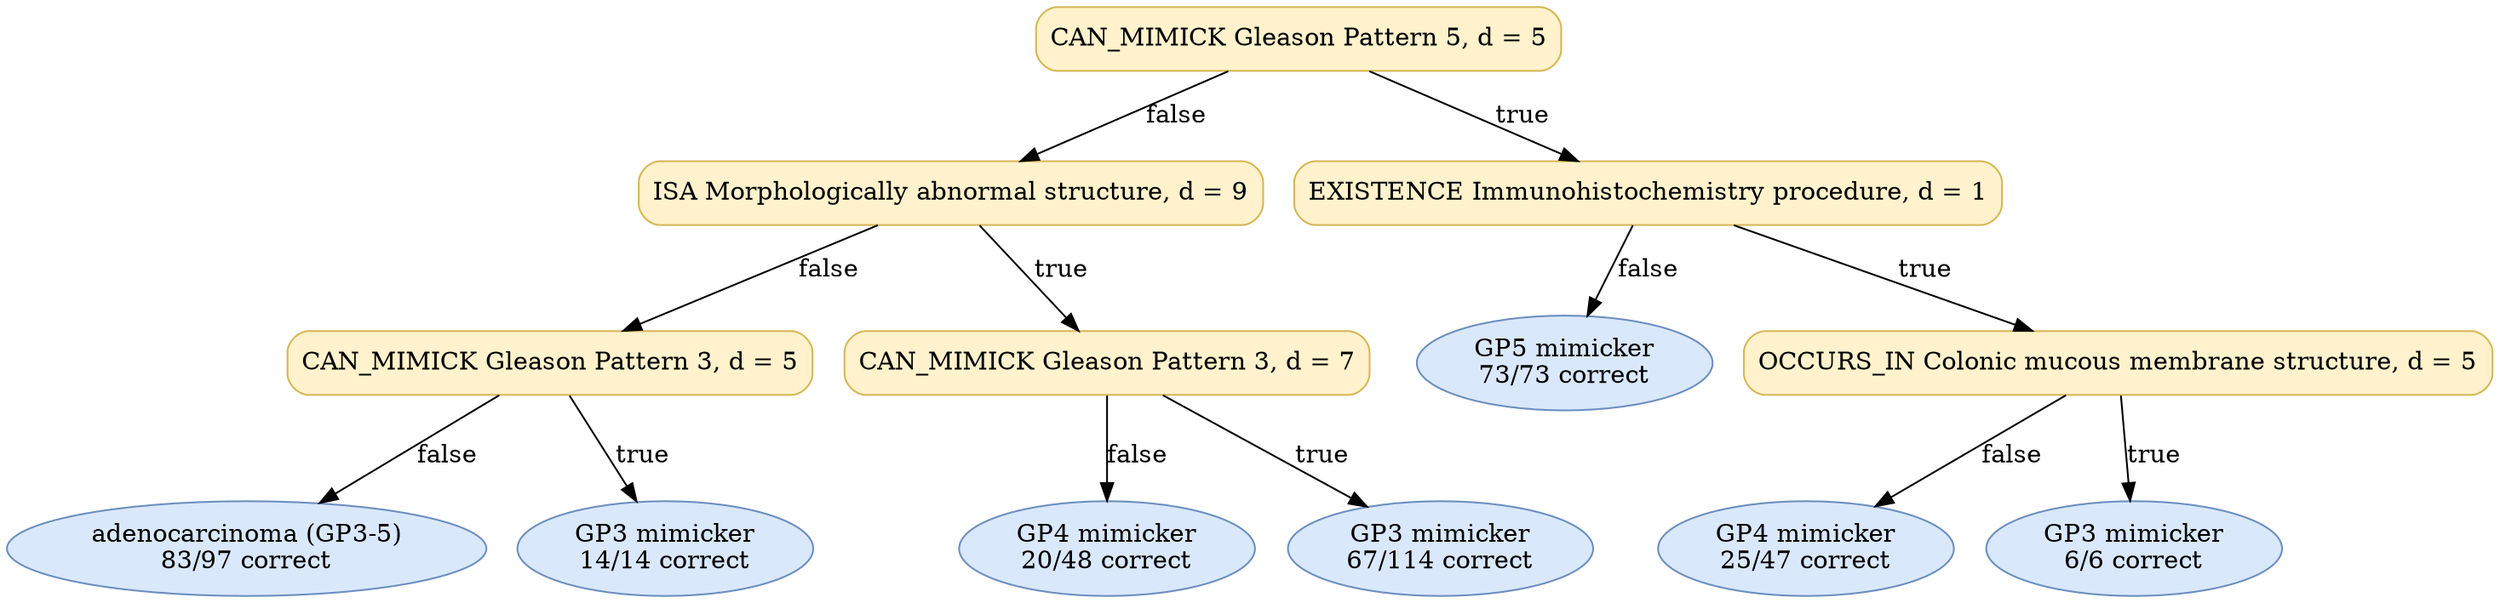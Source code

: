 digraph "DT" {
fontname="Times-Roman";
label="";
node [fontname="Times-Roman"];
Node1 [color="#D6B656", fillcolor="#FFF2CC", label="CAN_MIMICK Gleason Pattern 5, d = 5", shape="box", style="rounded,filled"];
Node2 [color="#D6B656", fillcolor="#FFF2CC", label="ISA Morphologically abnormal structure, d = 9", shape="box", style="rounded,filled"];
Node3 [color="#D6B656", fillcolor="#FFF2CC", label="CAN_MIMICK Gleason Pattern 3, d = 5", shape="box", style="rounded,filled"];
Node4 [color="#6C8EBF", fillcolor="#DAE8FC", label=<adenocarcinoma (GP3-5)<br/>83/97 correct>, shape="ellipse", style="rounded,filled"];
Node5 [color="#6C8EBF", fillcolor="#DAE8FC", label=<GP3 mimicker<br/>14/14 correct>, shape="ellipse", style="rounded,filled"];
Node6 [color="#D6B656", fillcolor="#FFF2CC", label="CAN_MIMICK Gleason Pattern 3, d = 7", shape="box", style="rounded,filled"];
Node7 [color="#6C8EBF", fillcolor="#DAE8FC", label=<GP4 mimicker<br/>20/48 correct>, shape="ellipse", style="rounded,filled"];
Node8 [color="#6C8EBF", fillcolor="#DAE8FC", label=<GP3 mimicker<br/>67/114 correct>, shape="ellipse", style="rounded,filled"];
Node9 [color="#D6B656", fillcolor="#FFF2CC", label="EXISTENCE Immunohistochemistry procedure, d = 1", shape="box", style="rounded,filled"];
Node10 [color="#6C8EBF", fillcolor="#DAE8FC", label=<GP5 mimicker<br/>73/73 correct>, shape="ellipse", style="rounded,filled"];
Node11 [color="#D6B656", fillcolor="#FFF2CC", label="OCCURS_IN Colonic mucous membrane structure, d = 5", shape="box", style="rounded,filled"];
Node12 [color="#6C8EBF", fillcolor="#DAE8FC", label=<GP4 mimicker<br/>25/47 correct>, shape="ellipse", style="rounded,filled"];
Node13 [color="#6C8EBF", fillcolor="#DAE8FC", label=<GP3 mimicker<br/>6/6 correct>, shape="ellipse", style="rounded,filled"];
Node1 -> Node2  [key=0, label="false"];
Node1 -> Node9  [key=0, label="true"];
Node2 -> Node3  [key=0, label="false"];
Node2 -> Node6  [key=0, label="true"];
Node3 -> Node4  [key=0, label="false"];
Node3 -> Node5  [key=0, label="true"];
Node6 -> Node7  [key=0, label="false"];
Node6 -> Node8  [key=0, label="true"];
Node9 -> Node10  [key=0, label="false"];
Node9 -> Node11  [key=0, label="true"];
Node11 -> Node12  [key=0, label="false"];
Node11 -> Node13  [key=0, label="true"];
}
